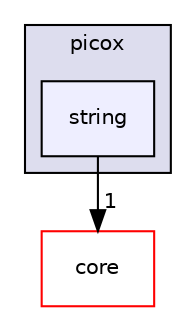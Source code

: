 digraph "string" {
  compound=true
  node [ fontsize="10", fontname="Helvetica"];
  edge [ labelfontsize="10", labelfontname="Helvetica"];
  subgraph clusterdir_295ce2a6370ae0a688a0222b881c77ca {
    graph [ bgcolor="#ddddee", pencolor="black", label="picox" fontname="Helvetica", fontsize="10", URL="dir_295ce2a6370ae0a688a0222b881c77ca.html"]
  dir_72f9a34a0c4530d6072beac4c026fa01 [shape=box, label="string", style="filled", fillcolor="#eeeeff", pencolor="black", URL="dir_72f9a34a0c4530d6072beac4c026fa01.html"];
  }
  dir_334975c5f7f258e1ec06bfc6b10c4fd2 [shape=box label="core" fillcolor="white" style="filled" color="red" URL="dir_334975c5f7f258e1ec06bfc6b10c4fd2.html"];
  dir_72f9a34a0c4530d6072beac4c026fa01->dir_334975c5f7f258e1ec06bfc6b10c4fd2 [headlabel="1", labeldistance=1.5 headhref="dir_000010_000001.html"];
}
